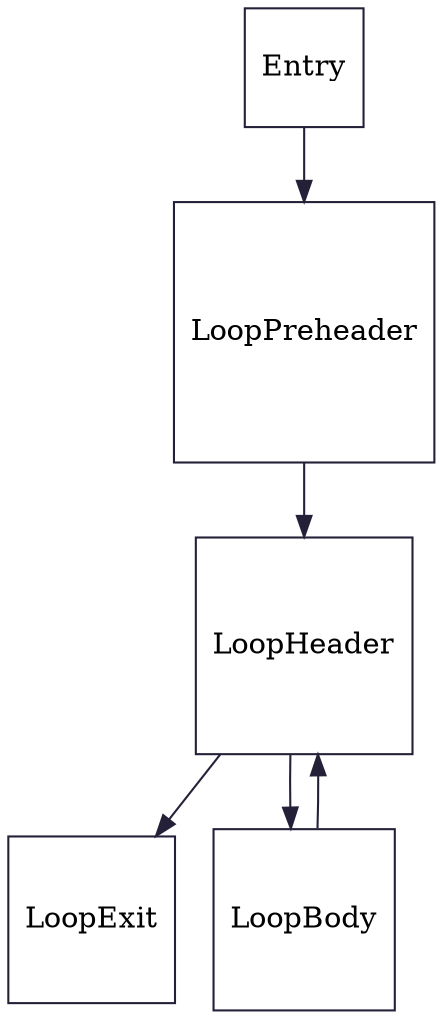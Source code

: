 digraph G {
    graph[color="#242038"]
    node[color="#242038", shape=square]
    edge[color="#242038"]
    Entry->LoopPreheader
    LoopPreheader->LoopHeader
    LoopHeader->LoopExit
    LoopHeader->LoopBody
    LoopBody->LoopHeader
}
